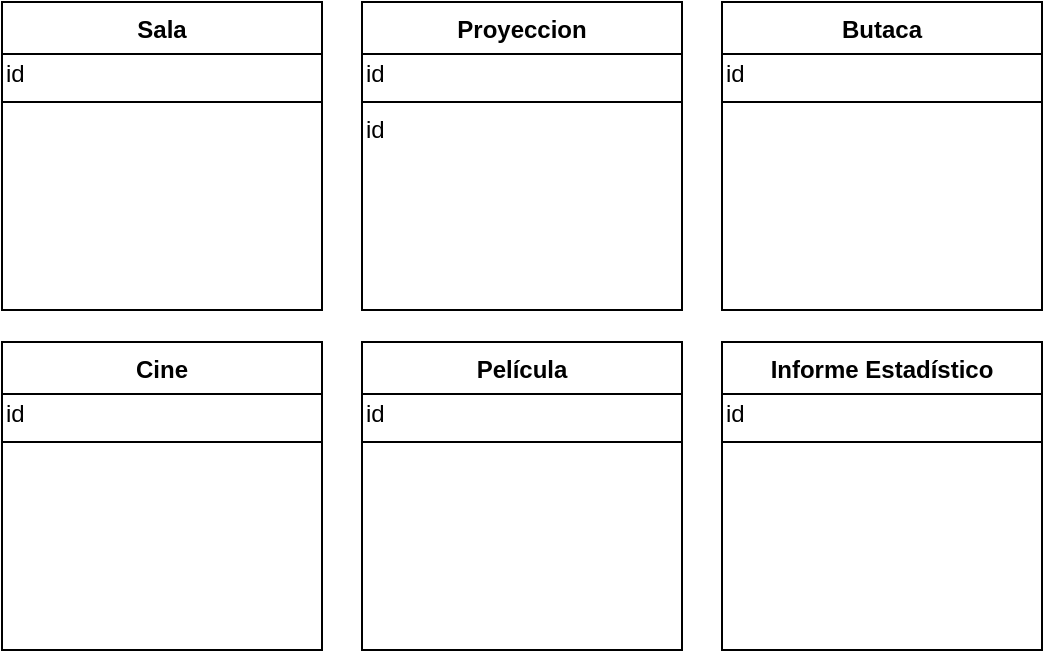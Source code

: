<mxfile version="14.4.5" type="device"><diagram id="C5RBs43oDa-KdzZeNtuy" name="Page-1"><mxGraphModel dx="1185" dy="588" grid="1" gridSize="10" guides="1" tooltips="1" connect="1" arrows="1" fold="1" page="1" pageScale="1" pageWidth="827" pageHeight="1169" math="0" shadow="0"><root><mxCell id="WIyWlLk6GJQsqaUBKTNV-0"/><mxCell id="WIyWlLk6GJQsqaUBKTNV-1" parent="WIyWlLk6GJQsqaUBKTNV-0"/><mxCell id="dUcInA0TbeXreLwOHOVx-12" value="Sala" style="swimlane;fontStyle=1;align=center;verticalAlign=top;childLayout=stackLayout;horizontal=1;startSize=26;horizontalStack=0;resizeParent=1;resizeLast=0;collapsible=1;marginBottom=0;rounded=0;shadow=0;strokeWidth=1;" parent="WIyWlLk6GJQsqaUBKTNV-1" vertex="1"><mxGeometry x="140" y="50" width="160" height="154" as="geometry"><mxRectangle x="230" y="140" width="160" height="26" as="alternateBounds"/></mxGeometry></mxCell><mxCell id="dUcInA0TbeXreLwOHOVx-25" value="id" style="text;html=1;strokeColor=none;fillColor=none;align=left;verticalAlign=middle;whiteSpace=wrap;rounded=0;" parent="dUcInA0TbeXreLwOHOVx-12" vertex="1"><mxGeometry y="26" width="160" height="20" as="geometry"/></mxCell><mxCell id="dUcInA0TbeXreLwOHOVx-13" value="" style="line;html=1;strokeWidth=1;align=left;verticalAlign=middle;spacingTop=-1;spacingLeft=3;spacingRight=3;rotatable=0;labelPosition=right;points=[];portConstraint=eastwest;" parent="dUcInA0TbeXreLwOHOVx-12" vertex="1"><mxGeometry y="46" width="160" height="8" as="geometry"/></mxCell><mxCell id="l1oMIdoi6GrEe7RzW4An-0" value="Proyeccion" style="swimlane;fontStyle=1;align=center;verticalAlign=top;childLayout=stackLayout;horizontal=1;startSize=26;horizontalStack=0;resizeParent=1;resizeLast=0;collapsible=1;marginBottom=0;rounded=0;shadow=0;strokeWidth=1;" parent="WIyWlLk6GJQsqaUBKTNV-1" vertex="1"><mxGeometry x="320" y="50" width="160" height="154" as="geometry"><mxRectangle x="230" y="140" width="160" height="26" as="alternateBounds"/></mxGeometry></mxCell><mxCell id="l1oMIdoi6GrEe7RzW4An-1" value="id" style="text;html=1;strokeColor=none;fillColor=none;align=left;verticalAlign=middle;whiteSpace=wrap;rounded=0;" parent="l1oMIdoi6GrEe7RzW4An-0" vertex="1"><mxGeometry y="26" width="160" height="20" as="geometry"/></mxCell><mxCell id="l1oMIdoi6GrEe7RzW4An-4" value="" style="line;html=1;strokeWidth=1;align=left;verticalAlign=middle;spacingTop=-1;spacingLeft=3;spacingRight=3;rotatable=0;labelPosition=right;points=[];portConstraint=eastwest;" parent="l1oMIdoi6GrEe7RzW4An-0" vertex="1"><mxGeometry y="46" width="160" height="8" as="geometry"/></mxCell><mxCell id="l1oMIdoi6GrEe7RzW4An-17" value="id" style="text;html=1;strokeColor=none;fillColor=none;align=left;verticalAlign=middle;whiteSpace=wrap;rounded=0;" parent="l1oMIdoi6GrEe7RzW4An-0" vertex="1"><mxGeometry y="54" width="160" height="20" as="geometry"/></mxCell><mxCell id="l1oMIdoi6GrEe7RzW4An-8" value="Butaca" style="swimlane;fontStyle=1;align=center;verticalAlign=top;childLayout=stackLayout;horizontal=1;startSize=26;horizontalStack=0;resizeParent=1;resizeLast=0;collapsible=1;marginBottom=0;rounded=0;shadow=0;strokeWidth=1;" parent="WIyWlLk6GJQsqaUBKTNV-1" vertex="1"><mxGeometry x="500" y="50" width="160" height="154" as="geometry"><mxRectangle x="230" y="140" width="160" height="26" as="alternateBounds"/></mxGeometry></mxCell><mxCell id="l1oMIdoi6GrEe7RzW4An-9" value="id" style="text;html=1;strokeColor=none;fillColor=none;align=left;verticalAlign=middle;whiteSpace=wrap;rounded=0;" parent="l1oMIdoi6GrEe7RzW4An-8" vertex="1"><mxGeometry y="26" width="160" height="20" as="geometry"/></mxCell><mxCell id="l1oMIdoi6GrEe7RzW4An-10" value="" style="line;html=1;strokeWidth=1;align=left;verticalAlign=middle;spacingTop=-1;spacingLeft=3;spacingRight=3;rotatable=0;labelPosition=right;points=[];portConstraint=eastwest;" parent="l1oMIdoi6GrEe7RzW4An-8" vertex="1"><mxGeometry y="46" width="160" height="8" as="geometry"/></mxCell><mxCell id="l1oMIdoi6GrEe7RzW4An-11" value="Cine" style="swimlane;fontStyle=1;align=center;verticalAlign=top;childLayout=stackLayout;horizontal=1;startSize=26;horizontalStack=0;resizeParent=1;resizeLast=0;collapsible=1;marginBottom=0;rounded=0;shadow=0;strokeWidth=1;" parent="WIyWlLk6GJQsqaUBKTNV-1" vertex="1"><mxGeometry x="140" y="220" width="160" height="154" as="geometry"><mxRectangle x="230" y="140" width="160" height="26" as="alternateBounds"/></mxGeometry></mxCell><mxCell id="l1oMIdoi6GrEe7RzW4An-12" value="id" style="text;html=1;strokeColor=none;fillColor=none;align=left;verticalAlign=middle;whiteSpace=wrap;rounded=0;" parent="l1oMIdoi6GrEe7RzW4An-11" vertex="1"><mxGeometry y="26" width="160" height="20" as="geometry"/></mxCell><mxCell id="l1oMIdoi6GrEe7RzW4An-13" value="" style="line;html=1;strokeWidth=1;align=left;verticalAlign=middle;spacingTop=-1;spacingLeft=3;spacingRight=3;rotatable=0;labelPosition=right;points=[];portConstraint=eastwest;" parent="l1oMIdoi6GrEe7RzW4An-11" vertex="1"><mxGeometry y="46" width="160" height="8" as="geometry"/></mxCell><mxCell id="l1oMIdoi6GrEe7RzW4An-14" value="Película" style="swimlane;fontStyle=1;align=center;verticalAlign=top;childLayout=stackLayout;horizontal=1;startSize=26;horizontalStack=0;resizeParent=1;resizeLast=0;collapsible=1;marginBottom=0;rounded=0;shadow=0;strokeWidth=1;" parent="WIyWlLk6GJQsqaUBKTNV-1" vertex="1"><mxGeometry x="320" y="220" width="160" height="154" as="geometry"><mxRectangle x="230" y="140" width="160" height="26" as="alternateBounds"/></mxGeometry></mxCell><mxCell id="l1oMIdoi6GrEe7RzW4An-15" value="id" style="text;html=1;strokeColor=none;fillColor=none;align=left;verticalAlign=middle;whiteSpace=wrap;rounded=0;" parent="l1oMIdoi6GrEe7RzW4An-14" vertex="1"><mxGeometry y="26" width="160" height="20" as="geometry"/></mxCell><mxCell id="l1oMIdoi6GrEe7RzW4An-16" value="" style="line;html=1;strokeWidth=1;align=left;verticalAlign=middle;spacingTop=-1;spacingLeft=3;spacingRight=3;rotatable=0;labelPosition=right;points=[];portConstraint=eastwest;" parent="l1oMIdoi6GrEe7RzW4An-14" vertex="1"><mxGeometry y="46" width="160" height="8" as="geometry"/></mxCell><mxCell id="l1oMIdoi6GrEe7RzW4An-18" value="Informe Estadístico" style="swimlane;fontStyle=1;align=center;verticalAlign=top;childLayout=stackLayout;horizontal=1;startSize=26;horizontalStack=0;resizeParent=1;resizeLast=0;collapsible=1;marginBottom=0;rounded=0;shadow=0;strokeWidth=1;" parent="WIyWlLk6GJQsqaUBKTNV-1" vertex="1"><mxGeometry x="500" y="220" width="160" height="154" as="geometry"><mxRectangle x="230" y="140" width="160" height="26" as="alternateBounds"/></mxGeometry></mxCell><mxCell id="l1oMIdoi6GrEe7RzW4An-19" value="id" style="text;html=1;strokeColor=none;fillColor=none;align=left;verticalAlign=middle;whiteSpace=wrap;rounded=0;" parent="l1oMIdoi6GrEe7RzW4An-18" vertex="1"><mxGeometry y="26" width="160" height="20" as="geometry"/></mxCell><mxCell id="l1oMIdoi6GrEe7RzW4An-20" value="" style="line;html=1;strokeWidth=1;align=left;verticalAlign=middle;spacingTop=-1;spacingLeft=3;spacingRight=3;rotatable=0;labelPosition=right;points=[];portConstraint=eastwest;" parent="l1oMIdoi6GrEe7RzW4An-18" vertex="1"><mxGeometry y="46" width="160" height="8" as="geometry"/></mxCell></root></mxGraphModel></diagram></mxfile>
